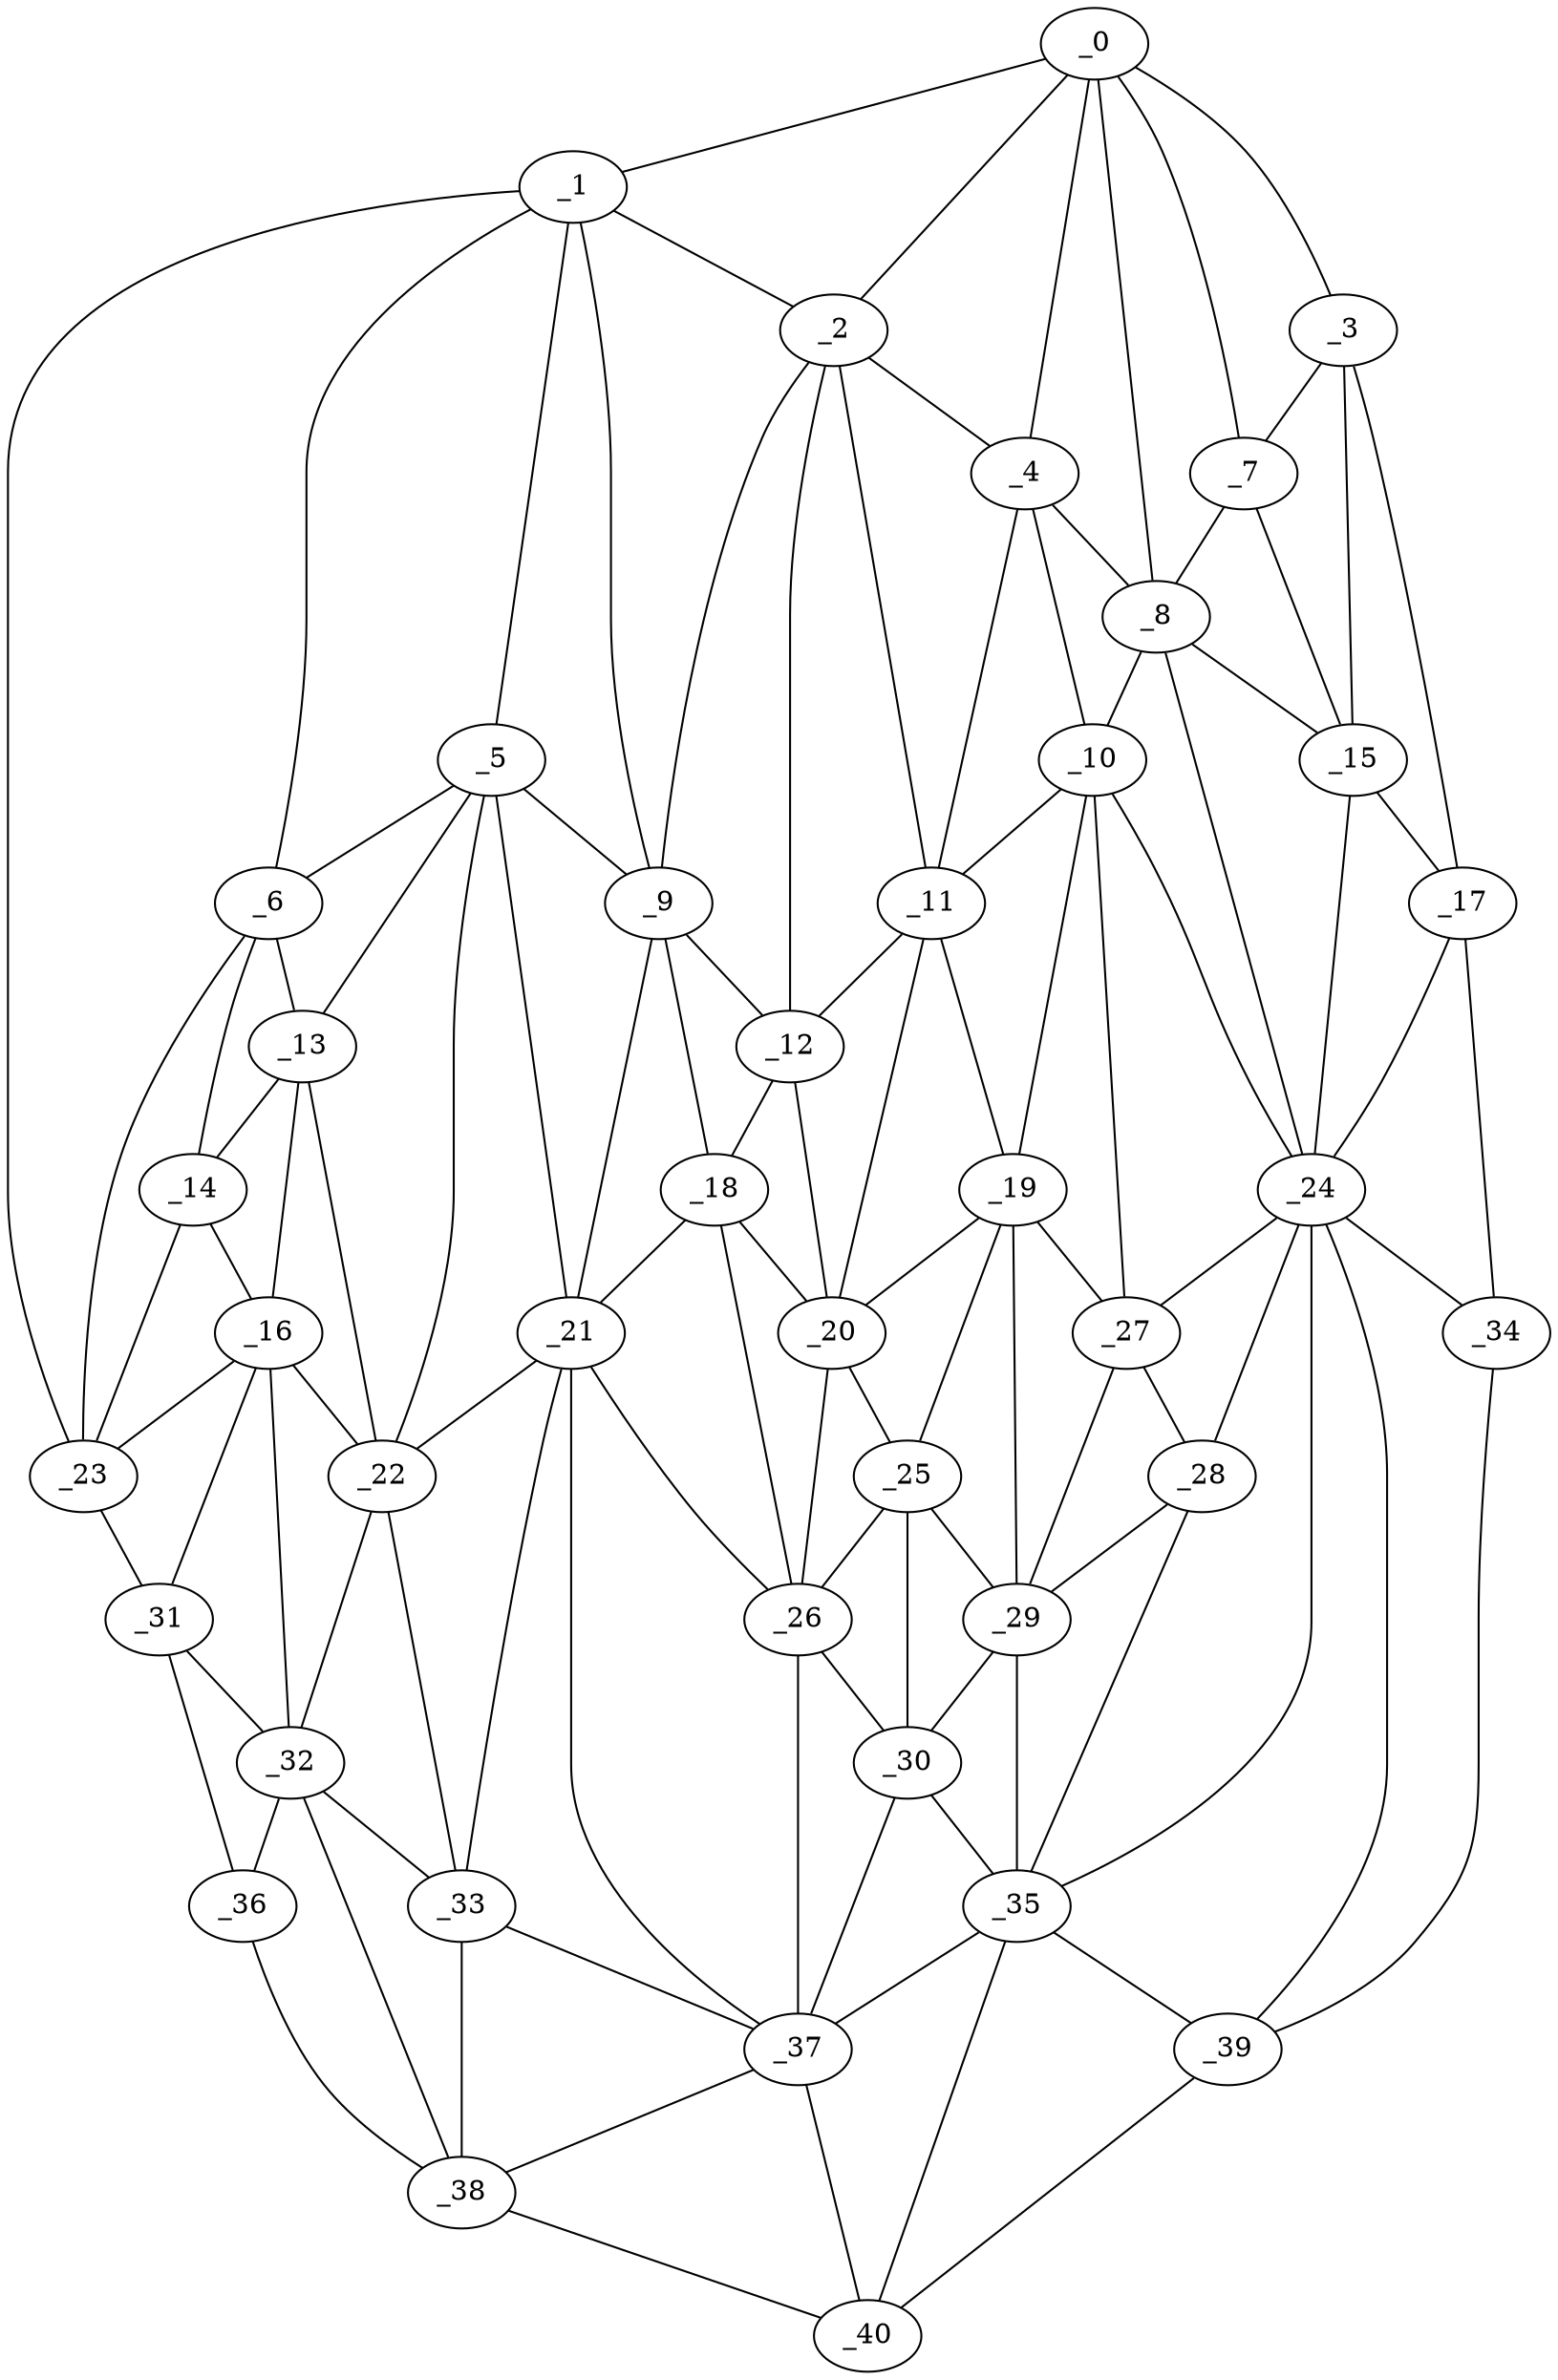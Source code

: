 graph "obj62__75.gxl" {
	_0	 [x=38,
		y=7];
	_1	 [x=40,
		y=89];
	_0 -- _1	 [valence=1];
	_2	 [x=47,
		y=54];
	_0 -- _2	 [valence=1];
	_3	 [x=48,
		y=3];
	_0 -- _3	 [valence=1];
	_4	 [x=50,
		y=46];
	_0 -- _4	 [valence=2];
	_7	 [x=52,
		y=18];
	_0 -- _7	 [valence=2];
	_8	 [x=52,
		y=29];
	_0 -- _8	 [valence=1];
	_1 -- _2	 [valence=2];
	_5	 [x=51,
		y=88];
	_1 -- _5	 [valence=1];
	_6	 [x=51,
		y=100];
	_1 -- _6	 [valence=2];
	_9	 [x=53,
		y=76];
	_1 -- _9	 [valence=2];
	_23	 [x=72,
		y=125];
	_1 -- _23	 [valence=1];
	_2 -- _4	 [valence=1];
	_2 -- _9	 [valence=2];
	_11	 [x=59,
		y=54];
	_2 -- _11	 [valence=2];
	_12	 [x=59,
		y=65];
	_2 -- _12	 [valence=2];
	_3 -- _7	 [valence=2];
	_15	 [x=63,
		y=13];
	_3 -- _15	 [valence=2];
	_17	 [x=68,
		y=4];
	_3 -- _17	 [valence=1];
	_4 -- _8	 [valence=2];
	_10	 [x=59,
		y=36];
	_4 -- _10	 [valence=2];
	_4 -- _11	 [valence=2];
	_5 -- _6	 [valence=2];
	_5 -- _9	 [valence=2];
	_13	 [x=62,
		y=97];
	_5 -- _13	 [valence=1];
	_21	 [x=71,
		y=80];
	_5 -- _21	 [valence=2];
	_22	 [x=71,
		y=90];
	_5 -- _22	 [valence=2];
	_6 -- _13	 [valence=2];
	_14	 [x=62,
		y=107];
	_6 -- _14	 [valence=2];
	_6 -- _23	 [valence=1];
	_7 -- _8	 [valence=2];
	_7 -- _15	 [valence=2];
	_8 -- _10	 [valence=1];
	_8 -- _15	 [valence=2];
	_24	 [x=74,
		y=27];
	_8 -- _24	 [valence=2];
	_9 -- _12	 [valence=2];
	_18	 [x=68,
		y=72];
	_9 -- _18	 [valence=1];
	_9 -- _21	 [valence=1];
	_10 -- _11	 [valence=1];
	_19	 [x=71,
		y=51];
	_10 -- _19	 [valence=1];
	_10 -- _24	 [valence=1];
	_27	 [x=80,
		y=39];
	_10 -- _27	 [valence=2];
	_11 -- _12	 [valence=1];
	_11 -- _19	 [valence=2];
	_20	 [x=71,
		y=62];
	_11 -- _20	 [valence=2];
	_12 -- _18	 [valence=2];
	_12 -- _20	 [valence=2];
	_13 -- _14	 [valence=2];
	_16	 [x=67,
		y=111];
	_13 -- _16	 [valence=2];
	_13 -- _22	 [valence=2];
	_14 -- _16	 [valence=2];
	_14 -- _23	 [valence=2];
	_15 -- _17	 [valence=2];
	_15 -- _24	 [valence=1];
	_16 -- _22	 [valence=1];
	_16 -- _23	 [valence=1];
	_31	 [x=87,
		y=121];
	_16 -- _31	 [valence=2];
	_32	 [x=88,
		y=102];
	_16 -- _32	 [valence=2];
	_17 -- _24	 [valence=2];
	_34	 [x=94,
		y=13];
	_17 -- _34	 [valence=1];
	_18 -- _20	 [valence=2];
	_18 -- _21	 [valence=2];
	_26	 [x=79,
		y=67];
	_18 -- _26	 [valence=2];
	_19 -- _20	 [valence=2];
	_25	 [x=79,
		y=62];
	_19 -- _25	 [valence=2];
	_19 -- _27	 [valence=2];
	_29	 [x=84,
		y=52];
	_19 -- _29	 [valence=1];
	_20 -- _25	 [valence=2];
	_20 -- _26	 [valence=2];
	_21 -- _22	 [valence=1];
	_21 -- _26	 [valence=1];
	_33	 [x=93,
		y=89];
	_21 -- _33	 [valence=2];
	_37	 [x=95,
		y=82];
	_21 -- _37	 [valence=2];
	_22 -- _32	 [valence=2];
	_22 -- _33	 [valence=2];
	_23 -- _31	 [valence=1];
	_24 -- _27	 [valence=2];
	_28	 [x=84,
		y=39];
	_24 -- _28	 [valence=2];
	_24 -- _34	 [valence=2];
	_35	 [x=94,
		y=33];
	_24 -- _35	 [valence=2];
	_39	 [x=96,
		y=21];
	_24 -- _39	 [valence=1];
	_25 -- _26	 [valence=1];
	_25 -- _29	 [valence=2];
	_30	 [x=84,
		y=60];
	_25 -- _30	 [valence=2];
	_26 -- _30	 [valence=2];
	_26 -- _37	 [valence=2];
	_27 -- _28	 [valence=1];
	_27 -- _29	 [valence=2];
	_28 -- _29	 [valence=2];
	_28 -- _35	 [valence=1];
	_29 -- _30	 [valence=1];
	_29 -- _35	 [valence=2];
	_30 -- _35	 [valence=2];
	_30 -- _37	 [valence=2];
	_31 -- _32	 [valence=1];
	_36	 [x=94,
		y=116];
	_31 -- _36	 [valence=1];
	_32 -- _33	 [valence=2];
	_32 -- _36	 [valence=2];
	_38	 [x=95,
		y=98];
	_32 -- _38	 [valence=1];
	_33 -- _37	 [valence=1];
	_33 -- _38	 [valence=2];
	_34 -- _39	 [valence=1];
	_35 -- _37	 [valence=2];
	_35 -- _39	 [valence=2];
	_40	 [x=97,
		y=27];
	_35 -- _40	 [valence=2];
	_36 -- _38	 [valence=1];
	_37 -- _38	 [valence=2];
	_37 -- _40	 [valence=2];
	_38 -- _40	 [valence=1];
	_39 -- _40	 [valence=1];
}
